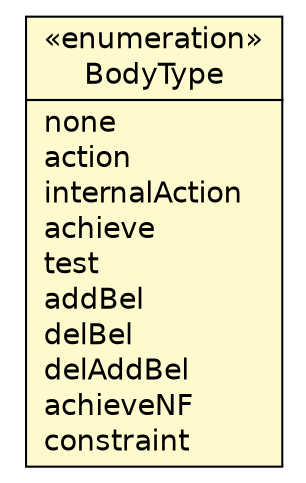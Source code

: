 #!/usr/local/bin/dot
#
# Class diagram 
# Generated by UMLGraph version 5.1 (http://www.umlgraph.org/)
#

digraph G {
	edge [fontname="Helvetica",fontsize=10,labelfontname="Helvetica",labelfontsize=10];
	node [fontname="Helvetica",fontsize=10,shape=plaintext];
	nodesep=0.25;
	ranksep=0.5;
	// jason.asSyntax.BodyLiteral.BodyType
	c21534 [label=<<table title="jason.asSyntax.BodyLiteral.BodyType" border="0" cellborder="1" cellspacing="0" cellpadding="2" port="p" bgcolor="lemonChiffon" href="./BodyLiteral.BodyType.html">
		<tr><td><table border="0" cellspacing="0" cellpadding="1">
<tr><td align="center" balign="center"> &#171;enumeration&#187; </td></tr>
<tr><td align="center" balign="center"> BodyType </td></tr>
		</table></td></tr>
		<tr><td><table border="0" cellspacing="0" cellpadding="1">
<tr><td align="left" balign="left"> none </td></tr>
<tr><td align="left" balign="left"> action </td></tr>
<tr><td align="left" balign="left"> internalAction </td></tr>
<tr><td align="left" balign="left"> achieve </td></tr>
<tr><td align="left" balign="left"> test </td></tr>
<tr><td align="left" balign="left"> addBel </td></tr>
<tr><td align="left" balign="left"> delBel </td></tr>
<tr><td align="left" balign="left"> delAddBel </td></tr>
<tr><td align="left" balign="left"> achieveNF </td></tr>
<tr><td align="left" balign="left"> constraint </td></tr>
		</table></td></tr>
		</table>>, fontname="Helvetica", fontcolor="black", fontsize=14.0];
}

